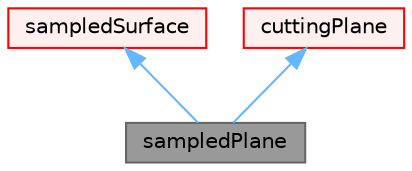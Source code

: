 digraph "sampledPlane"
{
 // LATEX_PDF_SIZE
  bgcolor="transparent";
  edge [fontname=Helvetica,fontsize=10,labelfontname=Helvetica,labelfontsize=10];
  node [fontname=Helvetica,fontsize=10,shape=box,height=0.2,width=0.4];
  Node1 [id="Node000001",label="sampledPlane",height=0.2,width=0.4,color="gray40", fillcolor="grey60", style="filled", fontcolor="black",tooltip="A sampledSurface defined by a plane which cuts the mesh using the cuttingPlane alorithm...."];
  Node2 -> Node1 [id="edge1_Node000001_Node000002",dir="back",color="steelblue1",style="solid",tooltip=" "];
  Node2 [id="Node000002",label="sampledSurface",height=0.2,width=0.4,color="red", fillcolor="#FFF0F0", style="filled",URL="$classFoam_1_1sampledSurface.html",tooltip="An abstract class for surfaces with sampling."];
  Node4 -> Node1 [id="edge2_Node000001_Node000004",dir="back",color="steelblue1",style="solid",tooltip=" "];
  Node4 [id="Node000004",label="cuttingPlane",height=0.2,width=0.4,color="red", fillcolor="#FFF0F0", style="filled",URL="$classFoam_1_1cuttingPlane.html",tooltip="Constructs cutting plane through a mesh."];
}
